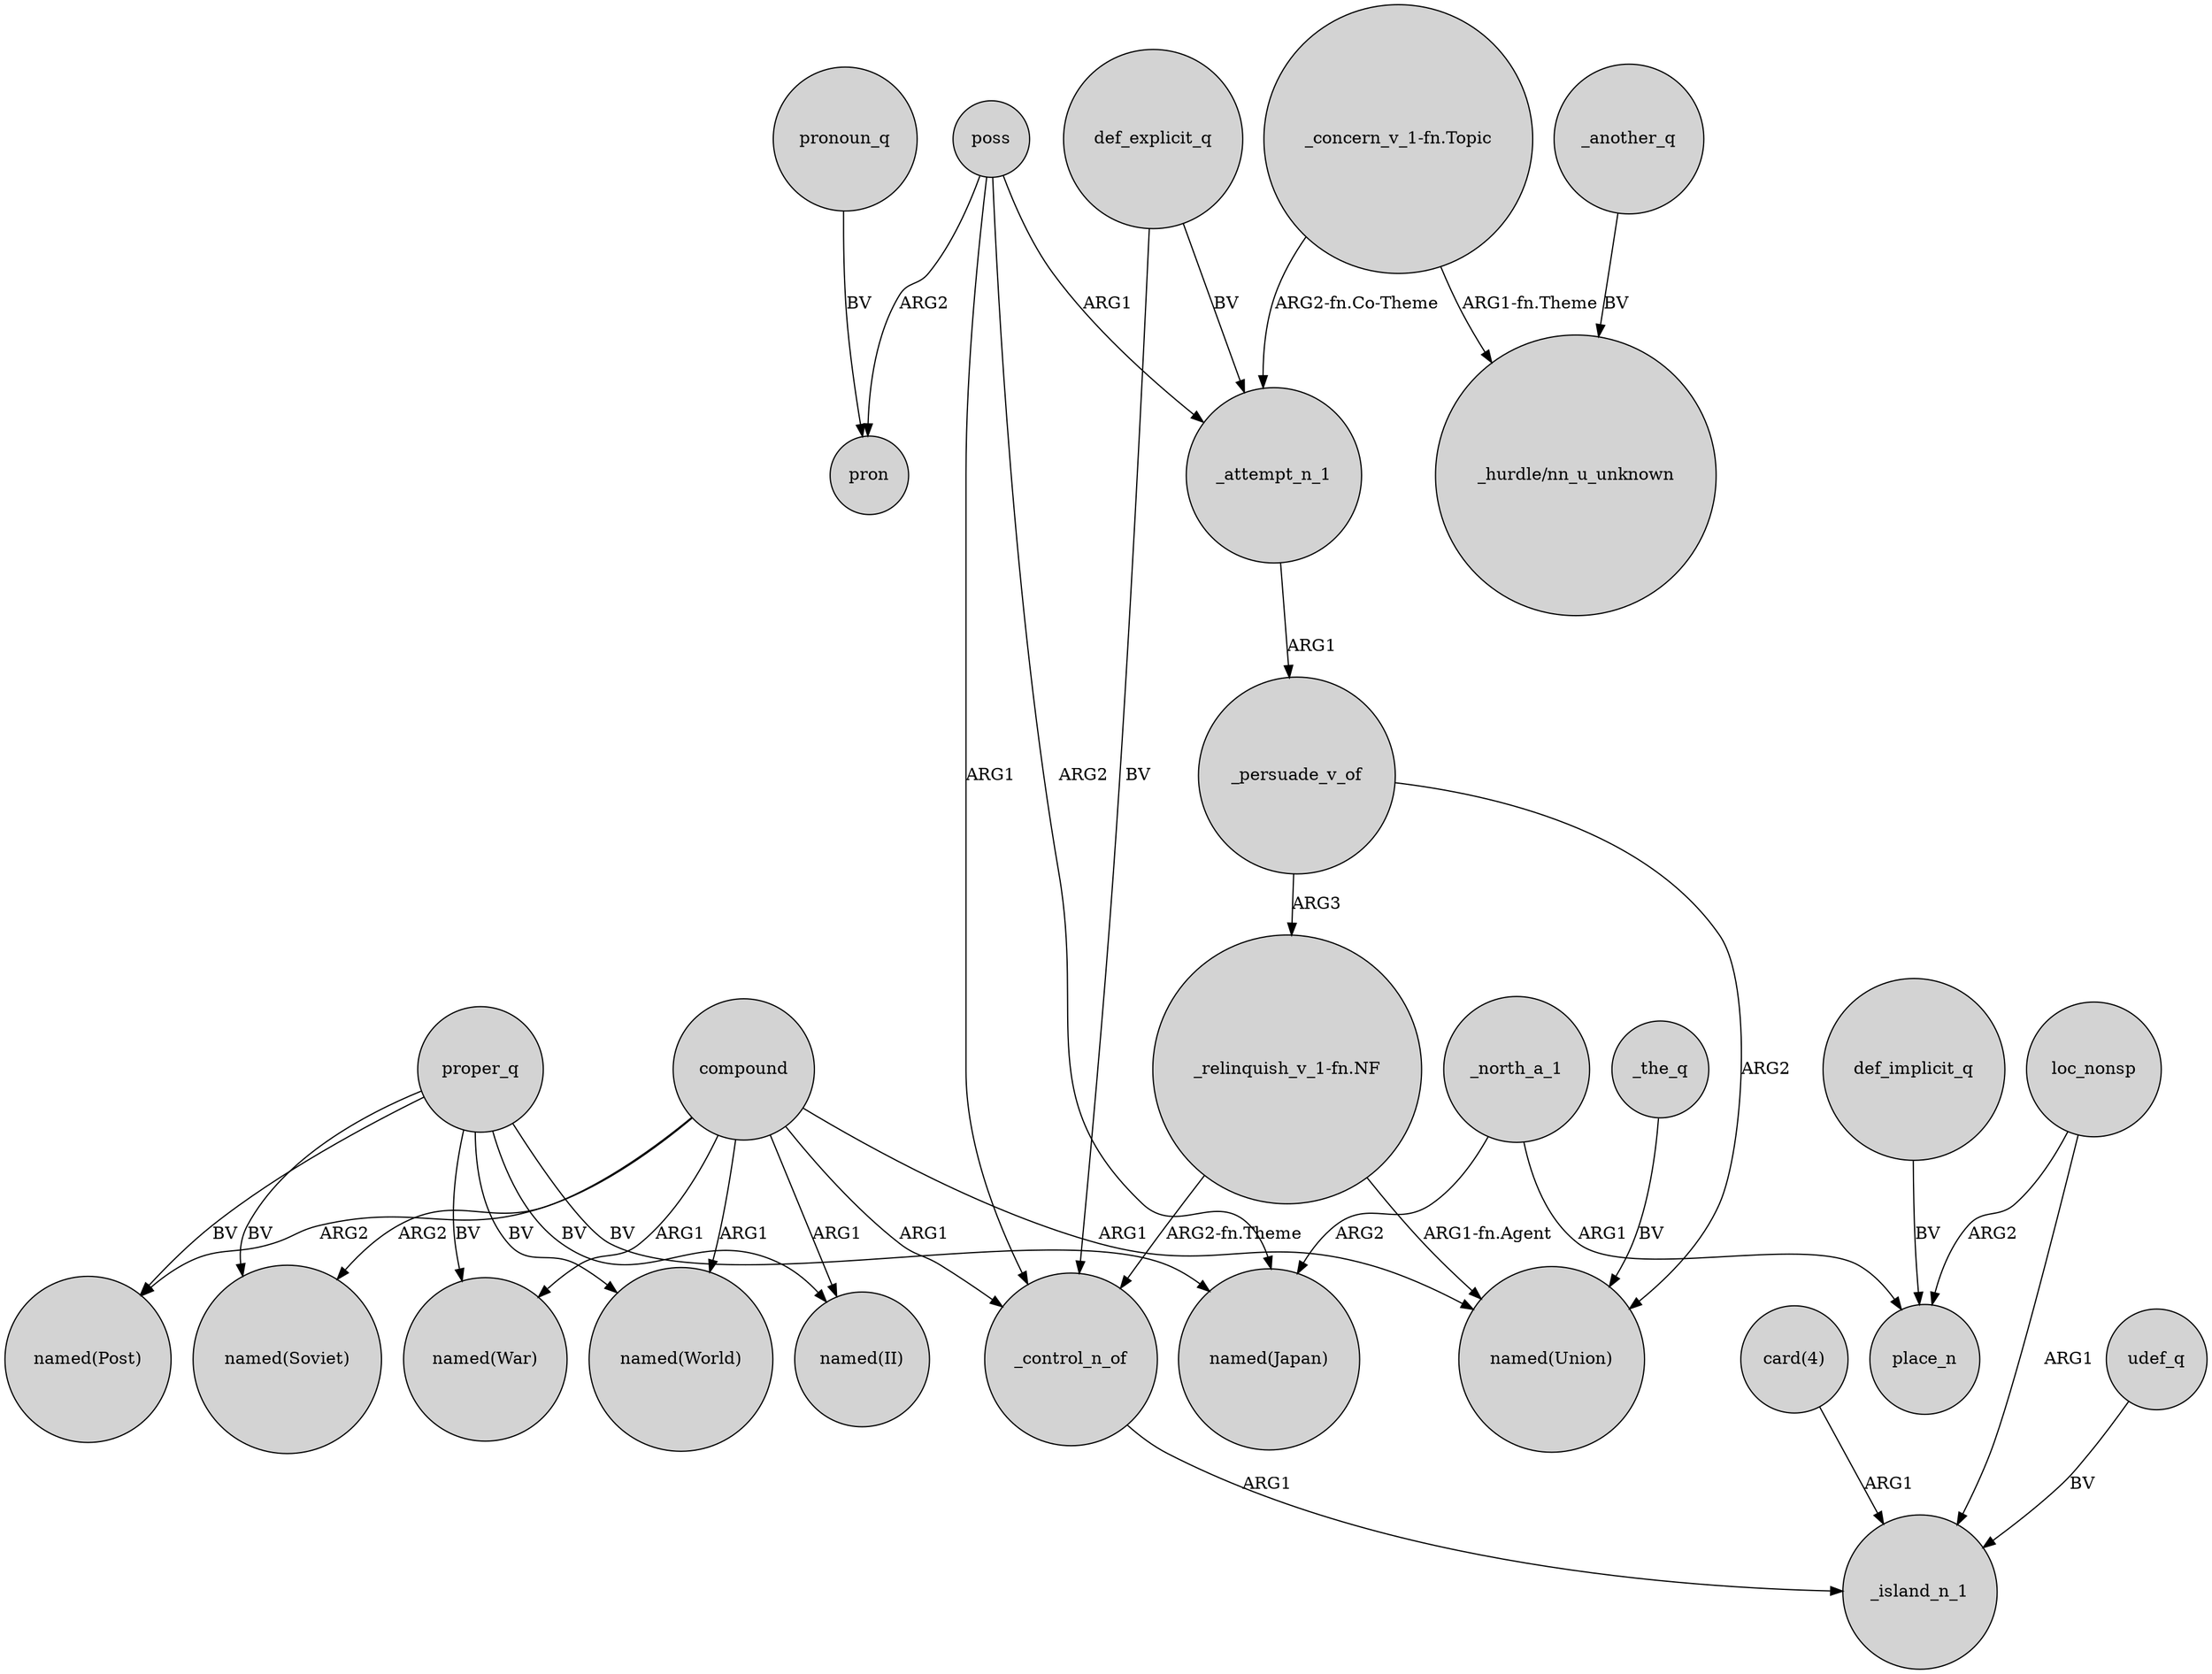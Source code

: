 digraph {
	node [shape=circle style=filled]
	compound -> "named(II)" [label=ARG1]
	_attempt_n_1 -> _persuade_v_of [label=ARG1]
	compound -> "named(Post)" [label=ARG2]
	poss -> pron [label=ARG2]
	proper_q -> "named(II)" [label=BV]
	_north_a_1 -> "named(Japan)" [label=ARG2]
	proper_q -> "named(Post)" [label=BV]
	def_implicit_q -> place_n [label=BV]
	"card(4)" -> _island_n_1 [label=ARG1]
	def_explicit_q -> _control_n_of [label=BV]
	poss -> _attempt_n_1 [label=ARG1]
	proper_q -> "named(Japan)" [label=BV]
	_persuade_v_of -> "_relinquish_v_1-fn.NF" [label=ARG3]
	proper_q -> "named(Soviet)" [label=BV]
	loc_nonsp -> _island_n_1 [label=ARG1]
	_the_q -> "named(Union)" [label=BV]
	"_relinquish_v_1-fn.NF" -> _control_n_of [label="ARG2-fn.Theme"]
	pronoun_q -> pron [label=BV]
	poss -> "named(Japan)" [label=ARG2]
	"_concern_v_1-fn.Topic" -> _attempt_n_1 [label="ARG2-fn.Co-Theme"]
	compound -> "named(Union)" [label=ARG1]
	compound -> _control_n_of [label=ARG1]
	"_concern_v_1-fn.Topic" -> "_hurdle/nn_u_unknown" [label="ARG1-fn.Theme"]
	compound -> "named(World)" [label=ARG1]
	proper_q -> "named(World)" [label=BV]
	_persuade_v_of -> "named(Union)" [label=ARG2]
	compound -> "named(Soviet)" [label=ARG2]
	compound -> "named(War)" [label=ARG1]
	poss -> _control_n_of [label=ARG1]
	def_explicit_q -> _attempt_n_1 [label=BV]
	loc_nonsp -> place_n [label=ARG2]
	_another_q -> "_hurdle/nn_u_unknown" [label=BV]
	"_relinquish_v_1-fn.NF" -> "named(Union)" [label="ARG1-fn.Agent"]
	proper_q -> "named(War)" [label=BV]
	_north_a_1 -> place_n [label=ARG1]
	udef_q -> _island_n_1 [label=BV]
	_control_n_of -> _island_n_1 [label=ARG1]
}
